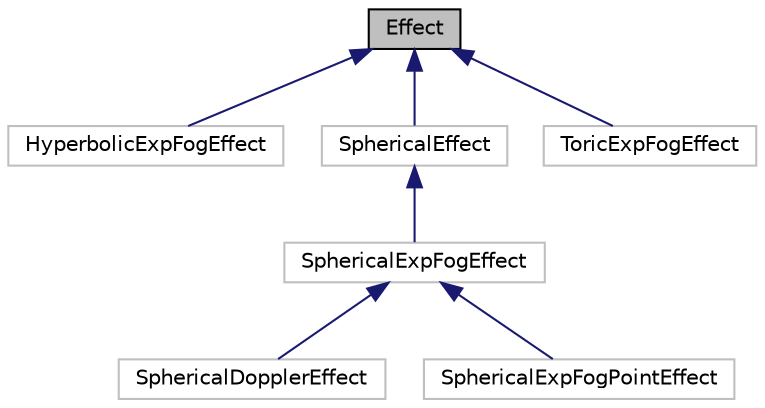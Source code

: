 digraph "Effect"
{
 // LATEX_PDF_SIZE
  edge [fontname="Helvetica",fontsize="10",labelfontname="Helvetica",labelfontsize="10"];
  node [fontname="Helvetica",fontsize="10",shape=record];
  Node1 [label="Effect",height=0.2,width=0.4,color="black", fillcolor="grey75", style="filled", fontcolor="black",tooltip=" "];
  Node1 -> Node2 [dir="back",color="midnightblue",fontsize="10",style="solid"];
  Node2 [label="HyperbolicExpFogEffect",height=0.2,width=0.4,color="grey75", fillcolor="white", style="filled",URL="$class_hyperbolic_exp_fog_effect.html",tooltip=" "];
  Node1 -> Node3 [dir="back",color="midnightblue",fontsize="10",style="solid"];
  Node3 [label="SphericalEffect",height=0.2,width=0.4,color="grey75", fillcolor="white", style="filled",URL="$class_spherical_effect.html",tooltip=" "];
  Node3 -> Node4 [dir="back",color="midnightblue",fontsize="10",style="solid"];
  Node4 [label="SphericalExpFogEffect",height=0.2,width=0.4,color="grey75", fillcolor="white", style="filled",URL="$class_spherical_exp_fog_effect.html",tooltip=" "];
  Node4 -> Node5 [dir="back",color="midnightblue",fontsize="10",style="solid"];
  Node5 [label="SphericalDopplerEffect",height=0.2,width=0.4,color="grey75", fillcolor="white", style="filled",URL="$class_spherical_doppler_effect.html",tooltip=" "];
  Node4 -> Node6 [dir="back",color="midnightblue",fontsize="10",style="solid"];
  Node6 [label="SphericalExpFogPointEffect",height=0.2,width=0.4,color="grey75", fillcolor="white", style="filled",URL="$class_spherical_exp_fog_point_effect.html",tooltip=" "];
  Node1 -> Node7 [dir="back",color="midnightblue",fontsize="10",style="solid"];
  Node7 [label="ToricExpFogEffect",height=0.2,width=0.4,color="grey75", fillcolor="white", style="filled",URL="$class_toric_exp_fog_effect.html",tooltip=" "];
}
